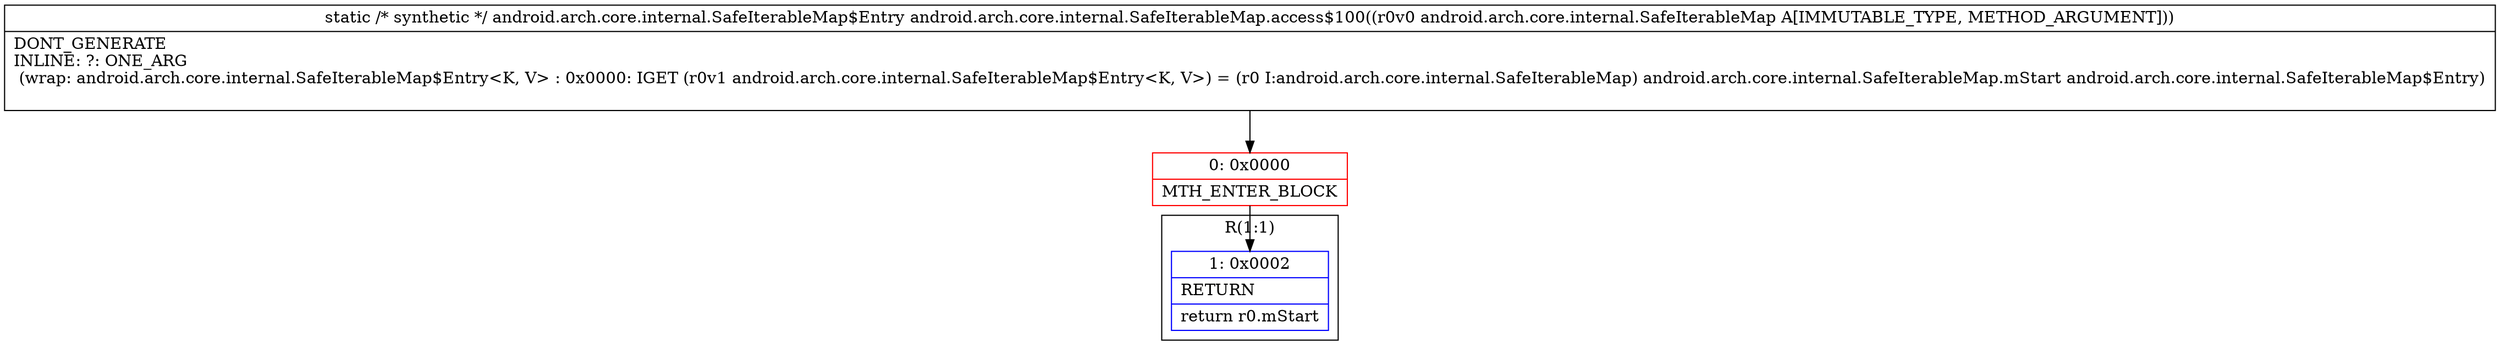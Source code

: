 digraph "CFG forandroid.arch.core.internal.SafeIterableMap.access$100(Landroid\/arch\/core\/internal\/SafeIterableMap;)Landroid\/arch\/core\/internal\/SafeIterableMap$Entry;" {
subgraph cluster_Region_624544990 {
label = "R(1:1)";
node [shape=record,color=blue];
Node_1 [shape=record,label="{1\:\ 0x0002|RETURN\l|return r0.mStart\l}"];
}
Node_0 [shape=record,color=red,label="{0\:\ 0x0000|MTH_ENTER_BLOCK\l}"];
MethodNode[shape=record,label="{static \/* synthetic *\/ android.arch.core.internal.SafeIterableMap$Entry android.arch.core.internal.SafeIterableMap.access$100((r0v0 android.arch.core.internal.SafeIterableMap A[IMMUTABLE_TYPE, METHOD_ARGUMENT]))  | DONT_GENERATE\lINLINE: ?: ONE_ARG  \l  (wrap: android.arch.core.internal.SafeIterableMap$Entry\<K, V\> : 0x0000: IGET  (r0v1 android.arch.core.internal.SafeIterableMap$Entry\<K, V\>) = (r0 I:android.arch.core.internal.SafeIterableMap) android.arch.core.internal.SafeIterableMap.mStart android.arch.core.internal.SafeIterableMap$Entry)\l\l}"];
MethodNode -> Node_0;
Node_0 -> Node_1;
}

